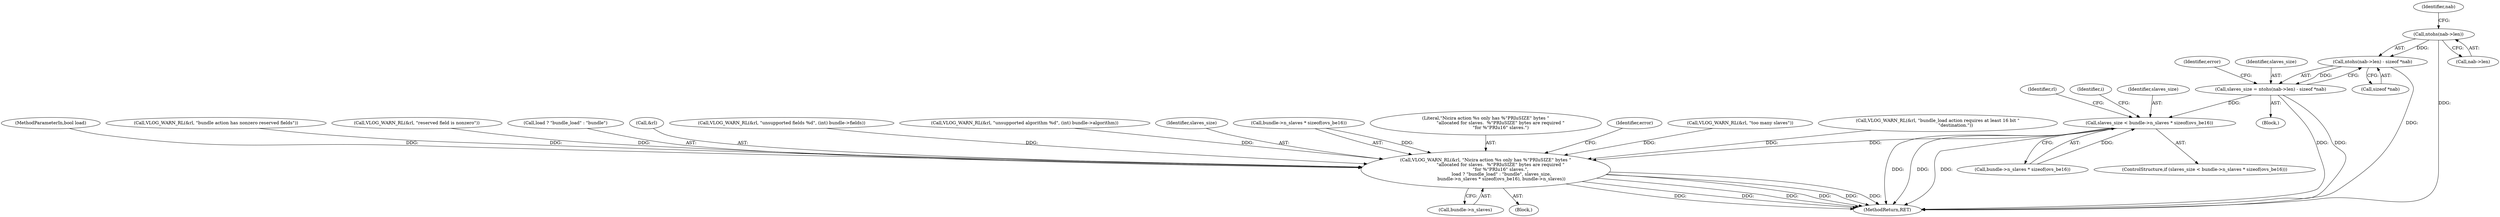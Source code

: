 digraph "0_ovs_9237a63c47bd314b807cda0bd2216264e82edbe8@pointer" {
"1000163" [label="(Call,ntohs(nab->len))"];
"1000162" [label="(Call,ntohs(nab->len) - sizeof *nab)"];
"1000160" [label="(Call,slaves_size = ntohs(nab->len) - sizeof *nab)"];
"1000332" [label="(Call,slaves_size < bundle->n_slaves * sizeof(ovs_be16))"];
"1000341" [label="(Call,VLOG_WARN_RL(&rl, \"Nicira action %s only has %\"PRIuSIZE\" bytes \"\n                     \"allocated for slaves.  %\"PRIuSIZE\" bytes are required \"\n                     \"for %\"PRIu16\" slaves.\",\n                      load ? \"bundle_load\" : \"bundle\", slaves_size,\n                      bundle->n_slaves * sizeof(ovs_be16), bundle->n_slaves))"];
"1000356" [label="(Call,bundle->n_slaves)"];
"1000167" [label="(Call,sizeof *nab)"];
"1000169" [label="(Identifier,nab)"];
"1000332" [label="(Call,slaves_size < bundle->n_slaves * sizeof(ovs_be16))"];
"1000343" [label="(Identifier,rl)"];
"1000106" [label="(Block,)"];
"1000101" [label="(MethodParameterIn,bool load)"];
"1000366" [label="(Identifier,i)"];
"1000340" [label="(Block,)"];
"1000163" [label="(Call,ntohs(nab->len))"];
"1000171" [label="(Identifier,error)"];
"1000162" [label="(Call,ntohs(nab->len) - sizeof *nab)"];
"1000324" [label="(Call,VLOG_WARN_RL(&rl, \"bundle action has nonzero reserved fields\"))"];
"1000160" [label="(Call,slaves_size = ntohs(nab->len) - sizeof *nab)"];
"1000333" [label="(Identifier,slaves_size)"];
"1000247" [label="(Call,VLOG_WARN_RL(&rl, \"reserved field is nonzero\"))"];
"1000345" [label="(Call,load ? \"bundle_load\" : \"bundle\")"];
"1000342" [label="(Call,&rl)"];
"1000415" [label="(MethodReturn,RET)"];
"1000341" [label="(Call,VLOG_WARN_RL(&rl, \"Nicira action %s only has %\"PRIuSIZE\" bytes \"\n                     \"allocated for slaves.  %\"PRIuSIZE\" bytes are required \"\n                     \"for %\"PRIu16\" slaves.\",\n                      load ? \"bundle_load\" : \"bundle\", slaves_size,\n                      bundle->n_slaves * sizeof(ovs_be16), bundle->n_slaves))"];
"1000334" [label="(Call,bundle->n_slaves * sizeof(ovs_be16))"];
"1000164" [label="(Call,nab->len)"];
"1000180" [label="(Call,VLOG_WARN_RL(&rl, \"unsupported fields %d\", (int) bundle->fields))"];
"1000215" [label="(Call,VLOG_WARN_RL(&rl, \"unsupported algorithm %d\", (int) bundle->algorithm))"];
"1000331" [label="(ControlStructure,if (slaves_size < bundle->n_slaves * sizeof(ovs_be16)))"];
"1000349" [label="(Identifier,slaves_size)"];
"1000350" [label="(Call,bundle->n_slaves * sizeof(ovs_be16))"];
"1000161" [label="(Identifier,slaves_size)"];
"1000344" [label="(Literal,\"Nicira action %s only has %\"PRIuSIZE\" bytes \"\n                     \"allocated for slaves.  %\"PRIuSIZE\" bytes are required \"\n                     \"for %\"PRIu16\" slaves.\")"];
"1000360" [label="(Identifier,error)"];
"1000197" [label="(Call,VLOG_WARN_RL(&rl, \"too many slaves\"))"];
"1000306" [label="(Call,VLOG_WARN_RL(&rl, \"bundle_load action requires at least 16 bit \"\n                         \"destination.\"))"];
"1000163" -> "1000162"  [label="AST: "];
"1000163" -> "1000164"  [label="CFG: "];
"1000164" -> "1000163"  [label="AST: "];
"1000169" -> "1000163"  [label="CFG: "];
"1000163" -> "1000415"  [label="DDG: "];
"1000163" -> "1000162"  [label="DDG: "];
"1000162" -> "1000160"  [label="AST: "];
"1000162" -> "1000167"  [label="CFG: "];
"1000167" -> "1000162"  [label="AST: "];
"1000160" -> "1000162"  [label="CFG: "];
"1000162" -> "1000415"  [label="DDG: "];
"1000162" -> "1000160"  [label="DDG: "];
"1000160" -> "1000106"  [label="AST: "];
"1000161" -> "1000160"  [label="AST: "];
"1000171" -> "1000160"  [label="CFG: "];
"1000160" -> "1000415"  [label="DDG: "];
"1000160" -> "1000415"  [label="DDG: "];
"1000160" -> "1000332"  [label="DDG: "];
"1000332" -> "1000331"  [label="AST: "];
"1000332" -> "1000334"  [label="CFG: "];
"1000333" -> "1000332"  [label="AST: "];
"1000334" -> "1000332"  [label="AST: "];
"1000343" -> "1000332"  [label="CFG: "];
"1000366" -> "1000332"  [label="CFG: "];
"1000332" -> "1000415"  [label="DDG: "];
"1000332" -> "1000415"  [label="DDG: "];
"1000332" -> "1000415"  [label="DDG: "];
"1000334" -> "1000332"  [label="DDG: "];
"1000332" -> "1000341"  [label="DDG: "];
"1000341" -> "1000340"  [label="AST: "];
"1000341" -> "1000356"  [label="CFG: "];
"1000342" -> "1000341"  [label="AST: "];
"1000344" -> "1000341"  [label="AST: "];
"1000345" -> "1000341"  [label="AST: "];
"1000349" -> "1000341"  [label="AST: "];
"1000350" -> "1000341"  [label="AST: "];
"1000356" -> "1000341"  [label="AST: "];
"1000360" -> "1000341"  [label="CFG: "];
"1000341" -> "1000415"  [label="DDG: "];
"1000341" -> "1000415"  [label="DDG: "];
"1000341" -> "1000415"  [label="DDG: "];
"1000341" -> "1000415"  [label="DDG: "];
"1000341" -> "1000415"  [label="DDG: "];
"1000341" -> "1000415"  [label="DDG: "];
"1000247" -> "1000341"  [label="DDG: "];
"1000215" -> "1000341"  [label="DDG: "];
"1000306" -> "1000341"  [label="DDG: "];
"1000180" -> "1000341"  [label="DDG: "];
"1000324" -> "1000341"  [label="DDG: "];
"1000197" -> "1000341"  [label="DDG: "];
"1000101" -> "1000341"  [label="DDG: "];
"1000350" -> "1000341"  [label="DDG: "];
}
